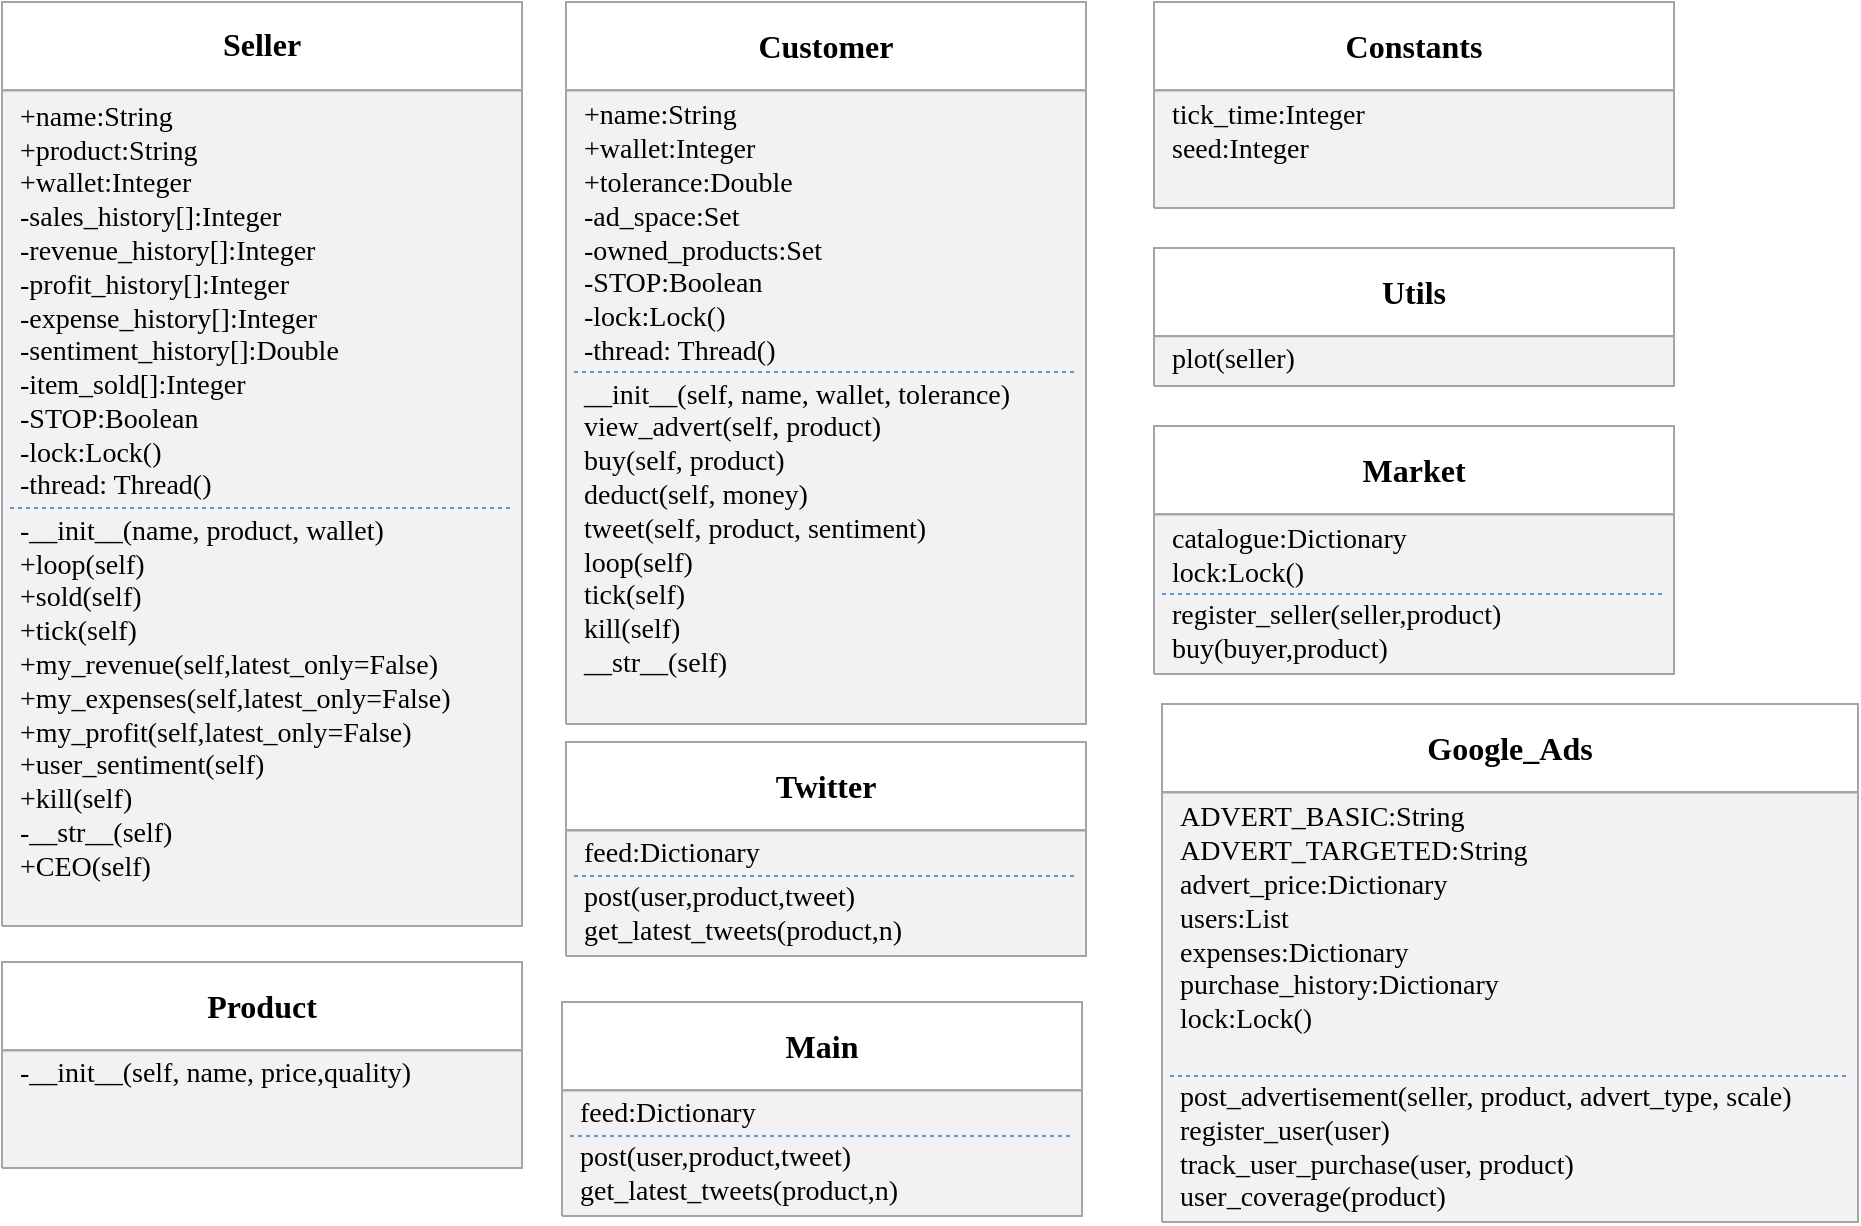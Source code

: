 <mxfile type="github" version="12.1.8" pages="2">
  <diagram id="Page-1" name="Page-1">
    <mxGraphModel grid="1" dx="1408" dy="757" gridSize="10" guides="1" tooltips="1" connect="1" arrows="1" fold="1" page="1" pageScale="1" pageWidth="850" pageHeight="1100" math="0" shadow="0">
      <root>
        <mxCell id="0"/>
        <mxCell id="1" parent="0"/>
        <mxCell id="3" parent="1" vertex="1" style="vsdxID=1;fillColor=none;gradientColor=none;strokeColor=none;spacingTop=3;spacingBottom=3;labelBackgroundColor=none;rounded=0;html=1;whiteSpace=wrap;">
          <mxGeometry as="geometry" height="361" width="260" y="48" x="346"/>
        </mxCell>
        <mxCell id="4" parent="3" vertex="1" style="vsdxID=2;fillColor=#f2f2f2;gradientColor=none;shape=stencil(1ZJBDsIgEEVPwxJDYeEBal16h4mlLRGhGdC2txcyGtsm2sSduz/z3wwEPlNl6KDXTIoQ0V/0YOrYMXVgUhrXaTQxKaYqpsrGo27R31xNdQ+ZzOrq73nDSHMiT0gxUVUIqo+EWuNm6Mv8DZY7uf+Mb8CA5+TiEz7BiXCcVo2NbWLkMJrA0UeIxrsFbQFbzdNJvLHQLqwwaN3P2sW/3O3rIy+/L4l3RhpjLUVs7q8zlVqUR1U9AA==);strokeColor=#a5a5a5;labelBackgroundColor=none;rounded=0;html=1;whiteSpace=wrap;">
          <mxGeometry as="geometry" height="361" width="260"/>
        </mxCell>
        <mxCell id="5" parent="3" vertex="1" style="vsdxID=3;fillColor=#ffffff;gradientColor=none;shape=stencil(1ZJNDoMgEIVPw5IE4QjWLr3DpIKSUjADrXr7QqZp1TQuuutufr6ZN5k8puo4wKiZFDFhuOrJdmlg6sSktH7QaFOOmGqYqk1A3WO4+47yEQpZolt4lA0zzYkyIcVCWSUoPxMKeMk9fKEttATjsisc7hIzh9lGjiFBssFvWAfYa551uHHQb1px0npclav/uMxZv3rvW+r7g4/hA/RHcCefg48vjHWObLXu732US+RB1TwB);strokeColor=#a5a5a5;labelBackgroundColor=none;rounded=0;html=1;whiteSpace=wrap;">
          <mxGeometry as="geometry" height="44" width="260"/>
        </mxCell>
        <mxCell id="6" value="&lt;p style=&quot;align:center;margin-left:0;margin-right:0;margin-top:0px;margin-bottom:0px;text-indent:0;valign:middle;direction:ltr;&quot;&gt;&lt;font style=&quot;font-size:16px;font-family:Calibri;color:#000000;direction:ltr;letter-spacing:0px;line-height:120%;opacity:1&quot;&gt;&lt;b&gt;Customer&lt;br/&gt;&lt;/b&gt;&lt;/font&gt;&lt;/p&gt;" parent="3" vertex="1" style="text;vsdxID=1;fillColor=none;gradientColor=none;strokeColor=none;spacingTop=3;spacingBottom=3;labelBackgroundColor=none;rounded=0;html=1;whiteSpace=wrap;verticalAlign=middle;align=center;;html=1;">
          <mxGeometry as="geometry" height="44.31" width="260" y="-0.13"/>
        </mxCell>
        <mxCell id="7" value="&lt;font style=&quot;font-size:14px;font-family:Calibri;color:#000000;direction:ltr;letter-spacing:0px;line-height:120%;opacity:1&quot;&gt;+name:String&lt;br/&gt;+wallet:Integer&lt;br/&gt;+tolerance:Double&lt;br/&gt;-ad_space:Set&lt;br/&gt;-owned_products:Set&lt;br/&gt;-STOP:Boolean&lt;br/&gt;-lock:Lock()&lt;br/&gt;-thread: Thread()&lt;br/&gt;&lt;/font&gt;" parent="1" vertex="1" style="verticalAlign=middle;align=left;vsdxID=6;fillColor=#5b9bd5;gradientColor=none;fillOpacity=0;shape=stencil(nZBLDoAgDERP0z3SIyjew0SURgSD+Lu9kMZoXLhwN9N5bdMClrNpJg1SzDH4QW/URgNYgZTkjA4UkwJUgGXng+6DX1zLfmoymdXo1zxh5z6RO6Q42BWCfc2oJfdAr/AX/IH+BF/rk7hv7MjaZ/L+RirxJ1Gd);strokeColor=#5b9bd5;spacingTop=-3;spacingBottom=-3;spacingLeft=3;spacingRight=-3;labelBackgroundColor=none;rounded=0;html=1;whiteSpace=wrap;">
          <mxGeometry as="geometry" height="135" width="252" y="96" x="350"/>
        </mxCell>
        <mxCell id="8" parent="1" vertex="1" style="vsdxID=7;fillColor=#ffffff;gradientColor=none;shape=stencil(fY9LDoAgDERP0z3SeALUe5gI0ohgEH+3F9KFxoW7mfa1nQKq1faLBinWFMOkDxqSBWxASvJWR0pZAbaAyoSoxxg2P7Bf+kIWNYe9bDh5TpQJKS52NduOSUf+RVbij83iOWHIOU747n8j5RK/g+0N);dashed=1;dashPattern=2.00 2.00;strokeColor=#5b9bd5;labelBackgroundColor=none;rounded=0;html=1;whiteSpace=wrap;">
          <mxGeometry as="geometry" height="4" width="252" y="231" x="350"/>
        </mxCell>
        <mxCell id="9" value="&lt;font style=&quot;font-size: 14px ; font-family: &amp;#34;calibri&amp;#34; ; color: #000000 ; direction: ltr ; letter-spacing: 0px ; line-height: 120% ; opacity: 1&quot;&gt;__init__(self, name, wallet, tolerance)&lt;br&gt;view_advert(self, product)&lt;br&gt;buy(self, product)&lt;br&gt;deduct(self, money)&lt;br&gt;tweet(self, product, sentiment)&lt;br&gt;loop(self)&lt;br&gt;tick(self)&lt;br&gt;kill(self)&lt;br&gt;__str__(self)&lt;br&gt;&lt;br&gt;&lt;/font&gt;" parent="1" vertex="1" style="verticalAlign=middle;align=left;vsdxID=8;fillColor=#5b9bd5;gradientColor=none;fillOpacity=0;shape=stencil(nZBLDoAgDERP0z3SIyjew0SURgSD+Lu9kMZoXLhwN9N5bdMClrNpJg1SzDH4QW/URgNYgZTkjA4UkwJUgGXng+6DX1zLfmoymdXo1zxh5z6RO6Q42BWCfc2oJfdAr/AX/IH+BF/rk7hv7MjaZ/L+RirxJ1Gd);strokeColor=#5b9bd5;spacingTop=-3;spacingBottom=-3;spacingLeft=3;spacingRight=-3;labelBackgroundColor=none;rounded=0;html=1;whiteSpace=wrap;">
          <mxGeometry as="geometry" height="169" width="252" y="235" x="350"/>
        </mxCell>
        <mxCell id="10" parent="1" vertex="1" style="vsdxID=31;fillColor=none;gradientColor=none;strokeColor=none;spacingTop=3;spacingBottom=3;labelBackgroundColor=none;rounded=0;html=1;whiteSpace=wrap;">
          <mxGeometry as="geometry" height="462" width="260" y="48" x="64"/>
        </mxCell>
        <mxCell id="11" parent="10" vertex="1" style="vsdxID=32;fillColor=#f2f2f2;gradientColor=none;shape=stencil(1ZJBDsIgEEVPwxJDISa6rnXZO0wsbYkIzRRte3sho7FtYhfu3P2Z/2Yg8JnK+xY6zaToA/qrHkwVWqZOTErjWo0mRMVUwVRee9QN+rurqO4gkUnd/CNtGGlOpAkpJqoyQfWZUGvcDH2bP8HH3f7wnd5mAS/RxBdbQkk0TqvG9jIxchhNz9EHCMa7BWwBG83jQby20CysftC6m7WzP7na1guvvi6KTz5qYy3Fa+6v8xRblEVVPAE=);strokeColor=#a5a5a5;labelBackgroundColor=none;rounded=0;html=1;whiteSpace=wrap;">
          <mxGeometry as="geometry" height="462" width="260"/>
        </mxCell>
        <mxCell id="12" parent="10" vertex="1" style="vsdxID=33;fillColor=#ffffff;gradientColor=none;shape=stencil(1ZJNDoMgEIVPw5IE4QjWLr3DpIKSUjADrXr7QqZp1TQuuutufr6ZN5k8puo4wKiZFDFhuOrJdmlg6sSktH7QaFOOmGqYqk1A3WO4+47yEQpZolt4lA0zzYkyIcVCWSUoPxMKeMk9fKEttATjsisc7hIzh9lGjiFBssFvWAfYa551uHHQb1px0npclav/uMxZv3rvW+r7g4/hA/RHcCefg48vjHWObLXu732US+RB1TwB);strokeColor=#a5a5a5;labelBackgroundColor=none;rounded=0;html=1;whiteSpace=wrap;">
          <mxGeometry as="geometry" height="44" width="260"/>
        </mxCell>
        <mxCell id="13" value="&lt;p style=&quot;align:center;margin-left:0;margin-right:0;margin-top:0px;margin-bottom:0px;text-indent:0;valign:middle;direction:ltr;&quot;&gt;&lt;font style=&quot;font-size:16px;font-family:Calibri;color:#000000;direction:ltr;letter-spacing:0px;line-height:120%;opacity:1&quot;&gt;&lt;b&gt;Seller&lt;br/&gt;&lt;/b&gt;&lt;/font&gt;&lt;/p&gt;" parent="10" vertex="1" style="text;vsdxID=31;fillColor=none;gradientColor=none;strokeColor=none;spacingTop=3;spacingBottom=3;labelBackgroundColor=none;rounded=0;html=1;whiteSpace=wrap;verticalAlign=middle;align=center;;html=1;">
          <mxGeometry as="geometry" height="44.31" width="260" y="-0.73"/>
        </mxCell>
        <mxCell id="14" value="&lt;font style=&quot;font-size:14px;font-family:Calibri;color:#000000;direction:ltr;letter-spacing:0px;line-height:120%;opacity:1&quot;&gt;+name:String&lt;br/&gt;+product:String&lt;br/&gt;+wallet:Integer&lt;br/&gt;-sales_history[]:Integer&lt;br/&gt;-revenue_history[]:Integer&lt;br/&gt;-profit_history[]:Integer&lt;br/&gt;-expense_history[]:Integer&lt;br/&gt;-sentiment_history[]:Double&lt;br/&gt;-item_sold[]:Integer&lt;br/&gt;-STOP:Boolean&lt;br/&gt;-lock:Lock()&lt;br/&gt;-thread: Thread()&lt;br/&gt;&lt;/font&gt;" parent="1" vertex="1" style="verticalAlign=middle;align=left;vsdxID=36;fillColor=#5b9bd5;gradientColor=none;fillOpacity=0;shape=stencil(nZBLDoAgDERP0z3SIyjew0SURgSD+Lu9kMZoXLhwN9N5bdMClrNpJg1SzDH4QW/URgNYgZTkjA4UkwJUgGXng+6DX1zLfmoymdXo1zxh5z6RO6Q42BWCfc2oJfdAr/AX/IH+BF/rk7hv7MjaZ/L+RirxJ1Gd);strokeColor=#5b9bd5;spacingTop=-3;spacingBottom=-3;spacingLeft=3;spacingRight=-3;labelBackgroundColor=none;rounded=0;html=1;whiteSpace=wrap;">
          <mxGeometry as="geometry" height="203" width="252" y="96" x="68"/>
        </mxCell>
        <mxCell id="15" parent="1" vertex="1" style="vsdxID=37;fillColor=#ffffff;gradientColor=none;shape=stencil(fY9LDoAgDERP0z3SeALUe5gI0ohgEH+3F9KFxoW7mfa1nQKq1faLBinWFMOkDxqSBWxASvJWR0pZAbaAyoSoxxg2P7Bf+kIWNYe9bDh5TpQJKS52NduOSUf+RVbij83iOWHIOU747n8j5RK/g+0N);dashed=1;dashPattern=2.00 2.00;strokeColor=#5b9bd5;labelBackgroundColor=none;rounded=0;html=1;whiteSpace=wrap;">
          <mxGeometry as="geometry" height="4" width="252" y="299" x="68"/>
        </mxCell>
        <mxCell id="16" value="&lt;font style=&quot;font-size:14px;font-family:Calibri;color:#000000;direction:ltr;letter-spacing:0px;line-height:120%;opacity:1&quot;&gt;-__init__(name, product, wallet)&lt;br/&gt;+loop(self)&lt;br/&gt;+sold(self)&lt;br/&gt;+tick(self)&lt;br/&gt;+my_revenue(self,latest_only=False)&lt;br/&gt;+my_expenses(self,latest_only=False)&lt;br/&gt;+my_profit(self,latest_only=False)&lt;br/&gt;+user_sentiment(self)&lt;br/&gt;+kill(self)&lt;br/&gt;-__str__(self)&lt;br/&gt;+CEO(self)&lt;br/&gt;&lt;br/&gt;&lt;/font&gt;" parent="1" vertex="1" style="verticalAlign=middle;align=left;vsdxID=38;fillColor=#5b9bd5;gradientColor=none;fillOpacity=0;shape=stencil(nZBLDoAgDERP0z3SIyjew0SURgSD+Lu9kMZoXLhwN9N5bdMClrNpJg1SzDH4QW/URgNYgZTkjA4UkwJUgGXng+6DX1zLfmoymdXo1zxh5z6RO6Q42BWCfc2oJfdAr/AX/IH+BF/rk7hv7MjaZ/L+RirxJ1Gd);strokeColor=#5b9bd5;spacingTop=-3;spacingBottom=-3;spacingLeft=3;spacingRight=-3;labelBackgroundColor=none;rounded=0;html=1;whiteSpace=wrap;">
          <mxGeometry as="geometry" height="203" width="252" y="303" x="68"/>
        </mxCell>
        <mxCell id="17" parent="1" vertex="1" style="vsdxID=42;fillColor=none;gradientColor=none;strokeColor=none;spacingTop=3;spacingBottom=3;labelBackgroundColor=none;rounded=0;html=1;whiteSpace=wrap;">
          <mxGeometry as="geometry" height="103" width="260" y="48" x="640"/>
        </mxCell>
        <mxCell id="18" parent="17" vertex="1" style="vsdxID=43;fillColor=#f2f2f2;gradientColor=none;shape=stencil(1ZJBDsIgEEVPwxJDwcS4rnXpHSaWtkSEZoq2vb2Q0dg20Sbu3P2Z/2Yg8JnKuwZazaToAvqL7k0ZGqYOTErjGo0mRMVUwVReedQ1+psrqW4hkUld/T1tGGhOpAkpRqoyQfWRUGvcBH2ZP8FbudnvPuMrMOA5uviET3AiHMdFY2WbGDgMpuPoAwTj3Yy2gLXm8SReWahnVtdr3U7a2b/c7dsjL74vindGKmMtRWzqLzMVW5RHVTwA);strokeColor=#a5a5a5;labelBackgroundColor=none;rounded=0;html=1;whiteSpace=wrap;">
          <mxGeometry as="geometry" height="103" width="260"/>
        </mxCell>
        <mxCell id="19" parent="17" vertex="1" style="vsdxID=44;fillColor=#ffffff;gradientColor=none;shape=stencil(1ZJNDoMgEIVPw5IE4QjWLr3DpIKSUjADrXr7QqZp1TQuuutufr6ZN5k8puo4wKiZFDFhuOrJdmlg6sSktH7QaFOOmGqYqk1A3WO4+47yEQpZolt4lA0zzYkyIcVCWSUoPxMKeMk9fKEttATjsisc7hIzh9lGjiFBssFvWAfYa551uHHQb1px0npclav/uMxZv3rvW+r7g4/hA/RHcCefg48vjHWObLXu732US+RB1TwB);strokeColor=#a5a5a5;labelBackgroundColor=none;rounded=0;html=1;whiteSpace=wrap;">
          <mxGeometry as="geometry" height="44" width="260"/>
        </mxCell>
        <mxCell id="20" value="&lt;p style=&quot;align:center;margin-left:0;margin-right:0;margin-top:0px;margin-bottom:0px;text-indent:0;valign:middle;direction:ltr;&quot;&gt;&lt;font style=&quot;font-size:16px;font-family:Calibri;color:#000000;direction:ltr;letter-spacing:0px;line-height:120%;opacity:1&quot;&gt;&lt;b&gt;Constants&lt;br/&gt;&lt;/b&gt;&lt;/font&gt;&lt;/p&gt;" parent="17" vertex="1" style="text;vsdxID=42;fillColor=none;gradientColor=none;strokeColor=none;spacingTop=3;spacingBottom=3;labelBackgroundColor=none;rounded=0;html=1;whiteSpace=wrap;verticalAlign=middle;align=center;;html=1;">
          <mxGeometry as="geometry" height="44.31" width="260" y="-0.12"/>
        </mxCell>
        <mxCell id="21" value="&lt;font style=&quot;font-size:14px;font-family:Calibri;color:#000000;direction:ltr;letter-spacing:0px;line-height:120%;opacity:1&quot;&gt;tick_time:Integer&lt;br/&gt;seed:Integer&lt;br/&gt;&lt;/font&gt;" parent="1" vertex="1" style="verticalAlign=middle;align=left;vsdxID=47;fillColor=#5b9bd5;gradientColor=none;fillOpacity=0;shape=stencil(nZBLDoAgDERP0z3SIyjew0SURgSD+Lu9kMZoXLhwN9N5bdMClrNpJg1SzDH4QW/URgNYgZTkjA4UkwJUgGXng+6DX1zLfmoymdXo1zxh5z6RO6Q42BWCfc2oJfdAr/AX/IH+BF/rk7hv7MjaZ/L+RirxJ1Gd);strokeColor=#5b9bd5;spacingTop=-3;spacingBottom=-3;spacingLeft=3;spacingRight=-3;labelBackgroundColor=none;rounded=0;html=1;whiteSpace=wrap;">
          <mxGeometry as="geometry" height="33" width="252" y="96" x="644"/>
        </mxCell>
        <mxCell id="22" value="" parent="1" vertex="1" style="verticalAlign=middle;align=left;vsdxID=49;fillColor=#5b9bd5;gradientColor=none;fillOpacity=0;shape=stencil(nZBLDoAgDERP0z3SIyjew0SURgSD+Lu9kMZoXLhwN9N5bdMClrNpJg1SzDH4QW/URgNYgZTkjA4UkwJUgGXng+6DX1zLfmoymdXo1zxh5z6RO6Q42BWCfc2oJfdAr/AX/IH+BF/rk7hv7MjaZ/L+RirxJ1Gd);strokeColor=#5b9bd5;spacingTop=-3;spacingBottom=-3;spacingLeft=3;spacingRight=-3;labelBackgroundColor=none;rounded=0;html=1;whiteSpace=wrap;">
          <mxGeometry as="geometry" height="16" width="252" y="130" x="644"/>
        </mxCell>
        <mxCell id="23" parent="1" vertex="1" style="vsdxID=50;fillColor=none;gradientColor=none;strokeColor=none;spacingTop=3;spacingBottom=3;labelBackgroundColor=none;rounded=0;html=1;whiteSpace=wrap;">
          <mxGeometry as="geometry" height="69" width="260" y="171" x="640"/>
        </mxCell>
        <mxCell id="24" parent="23" vertex="1" style="vsdxID=51;fillColor=#f2f2f2;gradientColor=none;shape=stencil(3ZLdDoIwDIWfZpeQsiKDa3/eY9EBi5ORMhXf3pFqRBM18dK7tuc7W5Megcuh1b0REoZAfm/OdhdagSshpe1aQzbESuBa4LL2ZBryx27Hfa8ncqoO/jS9MLIPJoeEC3cZcL9h1Nluht7Fn+AC06p6j3+BNW2jSjdYQi5LAFyoCkqVSsVmurlVUVQ5ImCmZIZpmbP85ScYEz3aISEfdLC+e6KdpsYkcYukdrp5koazMf1snP3D3p+O83L2WDyyVVvnOJpz/TWLccQ5xvUV);strokeColor=#a5a5a5;labelBackgroundColor=none;rounded=0;html=1;whiteSpace=wrap;">
          <mxGeometry as="geometry" height="69" width="260"/>
        </mxCell>
        <mxCell id="25" parent="23" vertex="1" style="vsdxID=52;fillColor=#ffffff;gradientColor=none;shape=stencil(1ZJNDoMgEIVPw5IE4QjWLr3DpIKSUjADrXr7QqZp1TQuuutufr6ZN5k8puo4wKiZFDFhuOrJdmlg6sSktH7QaFOOmGqYqk1A3WO4+47yEQpZolt4lA0zzYkyIcVCWSUoPxMKeMk9fKEttATjsisc7hIzh9lGjiFBssFvWAfYa551uHHQb1px0npclav/uMxZv3rvW+r7g4/hA/RHcCefg48vjHWObLXu732US+RB1TwB);strokeColor=#a5a5a5;labelBackgroundColor=none;rounded=0;html=1;whiteSpace=wrap;">
          <mxGeometry as="geometry" height="44" width="260"/>
        </mxCell>
        <mxCell id="26" value="&lt;p style=&quot;align:center;margin-left:0;margin-right:0;margin-top:0px;margin-bottom:0px;text-indent:0;valign:middle;direction:ltr;&quot;&gt;&lt;font style=&quot;font-size:16px;font-family:Calibri;color:#000000;direction:ltr;letter-spacing:0px;line-height:120%;opacity:1&quot;&gt;&lt;b&gt;Utils&lt;br/&gt;&lt;/b&gt;&lt;/font&gt;&lt;/p&gt;" parent="23" vertex="1" style="text;vsdxID=50;fillColor=none;gradientColor=none;strokeColor=none;spacingTop=3;spacingBottom=3;labelBackgroundColor=none;rounded=0;html=1;whiteSpace=wrap;verticalAlign=middle;align=center;;html=1;">
          <mxGeometry as="geometry" height="44.31" width="260" y="-0.25"/>
        </mxCell>
        <mxCell id="27" value="&lt;font style=&quot;font-size:14px;font-family:Calibri;color:#000000;direction:ltr;letter-spacing:0px;line-height:120%;opacity:1&quot;&gt;plot(seller)&lt;br/&gt;&lt;/font&gt;" parent="1" vertex="1" style="verticalAlign=middle;align=left;vsdxID=55;fillColor=#5b9bd5;gradientColor=none;fillOpacity=0;shape=stencil(nZBLDoAgDERP0z3SIyjew0SURgSD+Lu9kMZoXLhwN9N5bdMClrNpJg1SzDH4QW/URgNYgZTkjA4UkwJUgGXng+6DX1zLfmoymdXo1zxh5z6RO6Q42BWCfc2oJfdAr/AX/IH+BF/rk7hv7MjaZ/L+RirxJ1Gd);strokeColor=#5b9bd5;spacingTop=-3;spacingBottom=-3;spacingLeft=3;spacingRight=-3;labelBackgroundColor=none;rounded=0;html=1;whiteSpace=wrap;">
          <mxGeometry as="geometry" height="16" width="252" y="219" x="644"/>
        </mxCell>
        <mxCell id="28" parent="1" vertex="1" style="vsdxID=58;fillColor=none;gradientColor=none;strokeColor=none;spacingTop=3;spacingBottom=3;labelBackgroundColor=none;rounded=0;html=1;whiteSpace=wrap;">
          <mxGeometry as="geometry" height="107" width="260" y="548" x="344"/>
        </mxCell>
        <mxCell id="29" parent="28" vertex="1" style="vsdxID=59;fillColor=#f2f2f2;gradientColor=none;shape=stencil(1ZJBDsIgEEVPwxJDwcQD1LrsHSaWtkSEZoq2vb2Q0dg20Sbu3P2Z/2Yg8JnK+xY6zaToA/qLHkwVWqaOTErjWo0mRMVUwVRee9QN+purqO4gkUld/T1tGGlOpAkpJqoyQfWJUGvcDH2ZP8H7bKcOn/ENGPAcXXzCJZSE47RqbGwTI4fR9Bx9gGC8W9AWsNE8nsRrC83C6getu1k7+5e7fXvk1fdF8c5IbayliM39daZii/Koigc=);strokeColor=#a5a5a5;labelBackgroundColor=none;rounded=0;html=1;whiteSpace=wrap;">
          <mxGeometry as="geometry" height="107" width="260"/>
        </mxCell>
        <mxCell id="30" parent="28" vertex="1" style="vsdxID=60;fillColor=#ffffff;gradientColor=none;shape=stencil(1ZJNDoMgEIVPw5IE4QjWLr3DpIKSUjADrXr7QqZp1TQuuutufr6ZN5k8puo4wKiZFDFhuOrJdmlg6sSktH7QaFOOmGqYqk1A3WO4+47yEQpZolt4lA0zzYkyIcVCWSUoPxMKeMk9fKEttATjsisc7hIzh9lGjiFBssFvWAfYa551uHHQb1px0npclav/uMxZv3rvW+r7g4/hA/RHcCefg48vjHWObLXu732US+RB1TwB);strokeColor=#a5a5a5;labelBackgroundColor=none;rounded=0;html=1;whiteSpace=wrap;">
          <mxGeometry as="geometry" height="44" width="260"/>
        </mxCell>
        <mxCell id="31" value="&lt;p style=&quot;align:center;margin-left:0;margin-right:0;margin-top:0px;margin-bottom:0px;text-indent:0;valign:middle;direction:ltr;&quot;&gt;&lt;font style=&quot;font-size:16px;font-family:Calibri;color:#000000;direction:ltr;letter-spacing:0px;line-height:120%;opacity:1&quot;&gt;&lt;b&gt;Main&lt;br/&gt;&lt;/b&gt;&lt;/font&gt;&lt;/p&gt;" parent="28" vertex="1" style="text;vsdxID=58;fillColor=none;gradientColor=none;strokeColor=none;spacingTop=3;spacingBottom=3;labelBackgroundColor=none;rounded=0;html=1;whiteSpace=wrap;verticalAlign=middle;align=center;;html=1;">
          <mxGeometry as="geometry" height="44.31" width="260" y="-0.12"/>
        </mxCell>
        <mxCell id="32" value="&lt;font style=&quot;font-size:14px;font-family:Calibri;color:#000000;direction:ltr;letter-spacing:0px;line-height:120%;opacity:1&quot;&gt;feed:Dictionary&lt;br/&gt;&lt;/font&gt;" parent="1" vertex="1" style="verticalAlign=middle;align=left;vsdxID=63;fillColor=#5b9bd5;gradientColor=none;fillOpacity=0;shape=stencil(nZBLDoAgDERP0z3SIyjew0SURgSD+Lu9kMZoXLhwN9N5bdMClrNpJg1SzDH4QW/URgNYgZTkjA4UkwJUgGXng+6DX1zLfmoymdXo1zxh5z6RO6Q42BWCfc2oJfdAr/AX/IH+BF/rk7hv7MjaZ/L+RirxJ1Gd);strokeColor=#5b9bd5;spacingTop=-3;spacingBottom=-3;spacingLeft=3;spacingRight=-3;labelBackgroundColor=none;rounded=0;html=1;whiteSpace=wrap;">
          <mxGeometry as="geometry" height="16" width="252" y="596" x="348"/>
        </mxCell>
        <mxCell id="33" parent="1" vertex="1" style="vsdxID=64;fillColor=#ffffff;gradientColor=none;shape=stencil(fY9LDoAgDERP0z3SeALUe5gI0ohgEH+3F9KFxoW7mfa1nQKq1faLBinWFMOkDxqSBWxASvJWR0pZAbaAyoSoxxg2P7Bf+kIWNYe9bDh5TpQJKS52NduOSUf+RVbij83iOWHIOU747n8j5RK/g+0N);dashed=1;dashPattern=2.00 2.00;strokeColor=#5b9bd5;labelBackgroundColor=none;rounded=0;html=1;whiteSpace=wrap;">
          <mxGeometry as="geometry" height="4" width="252" y="613" x="348"/>
        </mxCell>
        <mxCell id="34" value="&lt;font style=&quot;font-size:14px;font-family:Calibri;color:#000000;direction:ltr;letter-spacing:0px;line-height:120%;opacity:1&quot;&gt;post(user,product,tweet)&lt;br/&gt;get_latest_tweets(product,n)&lt;br/&gt;&lt;/font&gt;" parent="1" vertex="1" style="verticalAlign=middle;align=left;vsdxID=65;fillColor=#5b9bd5;gradientColor=none;fillOpacity=0;shape=stencil(nZBLDoAgDERP0z3SIyjew0SURgSD+Lu9kMZoXLhwN9N5bdMClrNpJg1SzDH4QW/URgNYgZTkjA4UkwJUgGXng+6DX1zLfmoymdXo1zxh5z6RO6Q42BWCfc2oJfdAr/AX/IH+BF/rk7hv7MjaZ/L+RirxJ1Gd);strokeColor=#5b9bd5;spacingTop=-3;spacingBottom=-3;spacingLeft=3;spacingRight=-3;labelBackgroundColor=none;rounded=0;html=1;whiteSpace=wrap;">
          <mxGeometry as="geometry" height="33" width="252" y="617" x="348"/>
        </mxCell>
        <mxCell id="35" parent="1" vertex="1" style="vsdxID=66;fillColor=none;gradientColor=none;strokeColor=none;spacingTop=3;spacingBottom=3;labelBackgroundColor=none;rounded=0;html=1;whiteSpace=wrap;">
          <mxGeometry as="geometry" height="103" width="260" y="528" x="64"/>
        </mxCell>
        <mxCell id="36" parent="35" vertex="1" style="vsdxID=67;fillColor=#f2f2f2;gradientColor=none;shape=stencil(1ZJBDsIgEEVPwxJDwcS4rnXpHSaWtkSEZoq2vb2Q0dg20Sbu3P2Z/2Yg8JnKuwZazaToAvqL7k0ZGqYOTErjGo0mRMVUwVReedQ1+psrqW4hkUld/T1tGGhOpAkpRqoyQfWRUGvcBH2ZP8FbudnvPuMrMOA5uviET3AiHMdFY2WbGDgMpuPoAwTj3Yy2gLXm8SReWahnVtdr3U7a2b/c7dsjL74vindGKmMtRWzqLzMVW5RHVTwA);strokeColor=#a5a5a5;labelBackgroundColor=none;rounded=0;html=1;whiteSpace=wrap;">
          <mxGeometry as="geometry" height="103" width="260"/>
        </mxCell>
        <mxCell id="37" parent="35" vertex="1" style="vsdxID=68;fillColor=#ffffff;gradientColor=none;shape=stencil(1ZJNDoMgEIVPw5IE4QjWLr3DpIKSUjADrXr7QqZp1TQuuutufr6ZN5k8puo4wKiZFDFhuOrJdmlg6sSktH7QaFOOmGqYqk1A3WO4+47yEQpZolt4lA0zzYkyIcVCWSUoPxMKeMk9fKEttATjsisc7hIzh9lGjiFBssFvWAfYa551uHHQb1px0npclav/uMxZv3rvW+r7g4/hA/RHcCefg48vjHWObLXu732US+RB1TwB);strokeColor=#a5a5a5;labelBackgroundColor=none;rounded=0;html=1;whiteSpace=wrap;">
          <mxGeometry as="geometry" height="44" width="260"/>
        </mxCell>
        <mxCell id="38" value="&lt;p style=&quot;align:center;margin-left:0;margin-right:0;margin-top:0px;margin-bottom:0px;text-indent:0;valign:middle;direction:ltr;&quot;&gt;&lt;font style=&quot;font-size:16px;font-family:Calibri;color:#000000;direction:ltr;letter-spacing:0px;line-height:120%;opacity:1&quot;&gt;&lt;b&gt;Product&lt;br/&gt;&lt;/b&gt;&lt;/font&gt;&lt;/p&gt;" parent="35" vertex="1" style="text;vsdxID=66;fillColor=none;gradientColor=none;strokeColor=none;spacingTop=3;spacingBottom=3;labelBackgroundColor=none;rounded=0;html=1;whiteSpace=wrap;verticalAlign=middle;align=center;;html=1;">
          <mxGeometry as="geometry" height="44.31" width="260" y="-0.12"/>
        </mxCell>
        <mxCell id="39" value="&lt;font style=&quot;font-size:14px;font-family:Calibri;color:#000000;direction:ltr;letter-spacing:0px;line-height:120%;opacity:1&quot;&gt;-__init__(self, name, price,quality)&lt;br/&gt;&lt;br/&gt;&lt;br/&gt;&lt;/font&gt;" parent="1" vertex="1" style="verticalAlign=middle;align=left;vsdxID=73;fillColor=#5b9bd5;gradientColor=none;fillOpacity=0;shape=stencil(nZBLDoAgDERP0z3SIyjew0SURgSD+Lu9kMZoXLhwN9N5bdMClrNpJg1SzDH4QW/URgNYgZTkjA4UkwJUgGXng+6DX1zLfmoymdXo1zxh5z6RO6Q42BWCfc2oJfdAr/AX/IH+BF/rk7hv7MjaZ/L+RirxJ1Gd);strokeColor=#5b9bd5;spacingTop=-3;spacingBottom=-3;spacingLeft=3;spacingRight=-3;labelBackgroundColor=none;rounded=0;html=1;whiteSpace=wrap;">
          <mxGeometry as="geometry" height="50" width="252" y="576" x="68"/>
        </mxCell>
        <mxCell id="40" parent="1" vertex="1" style="vsdxID=74;fillColor=none;gradientColor=none;strokeColor=none;spacingTop=3;spacingBottom=3;labelBackgroundColor=none;rounded=0;html=1;whiteSpace=wrap;">
          <mxGeometry as="geometry" height="124" width="260" y="260" x="640"/>
        </mxCell>
        <mxCell id="41" parent="40" vertex="1" style="vsdxID=75;fillColor=#f2f2f2;gradientColor=none;shape=stencil(1ZJBDsIgEEVPwxJDIcYD1LrsHSaWtkSEZoq2vb2Q0dg20Sbu3P2Z/2Yg8JnK+xY6zaToA/qLHkwVWqaOTErjWo0mRMVUwVRee9QN+purqO4gkUld/T1tGGlOpAkpJqoyQfWJUGvcDH2ZP8FqvzvIz/gGDHiOLj7hEkrCcVo1NraJkcNoeo4+QDDeLWgL2GgeT+K1hWZh9YPW3ayd/cvdvj3y6vuieGekNtZSxOb+OlOxRXlUxQM=);strokeColor=#a5a5a5;labelBackgroundColor=none;rounded=0;html=1;whiteSpace=wrap;">
          <mxGeometry as="geometry" height="124" width="260"/>
        </mxCell>
        <mxCell id="42" parent="40" vertex="1" style="vsdxID=76;fillColor=#ffffff;gradientColor=none;shape=stencil(1ZJNDoMgEIVPw5IE4QjWLr3DpIKSUjADrXr7QqZp1TQuuutufr6ZN5k8puo4wKiZFDFhuOrJdmlg6sSktH7QaFOOmGqYqk1A3WO4+47yEQpZolt4lA0zzYkyIcVCWSUoPxMKeMk9fKEttATjsisc7hIzh9lGjiFBssFvWAfYa551uHHQb1px0npclav/uMxZv3rvW+r7g4/hA/RHcCefg48vjHWObLXu732US+RB1TwB);strokeColor=#a5a5a5;labelBackgroundColor=none;rounded=0;html=1;whiteSpace=wrap;">
          <mxGeometry as="geometry" height="44" width="260"/>
        </mxCell>
        <mxCell id="43" value="&lt;p style=&quot;align:center;margin-left:0;margin-right:0;margin-top:0px;margin-bottom:0px;text-indent:0;valign:middle;direction:ltr;&quot;&gt;&lt;font style=&quot;font-size:16px;font-family:Calibri;color:#000000;direction:ltr;letter-spacing:0px;line-height:120%;opacity:1&quot;&gt;&lt;b&gt;Market&lt;br/&gt;&lt;/b&gt;&lt;/font&gt;&lt;/p&gt;" parent="40" vertex="1" style="text;vsdxID=74;fillColor=none;gradientColor=none;strokeColor=none;spacingTop=3;spacingBottom=3;labelBackgroundColor=none;rounded=0;html=1;whiteSpace=wrap;verticalAlign=middle;align=center;;html=1;">
          <mxGeometry as="geometry" height="44.31" width="260" y="-0.06"/>
        </mxCell>
        <mxCell id="44" value="&lt;font style=&quot;font-size:14px;font-family:Calibri;color:#000000;direction:ltr;letter-spacing:0px;line-height:120%;opacity:1&quot;&gt;catalogue:Dictionary&lt;br/&gt;lock:Lock()&lt;br/&gt;&lt;/font&gt;" parent="1" vertex="1" style="verticalAlign=middle;align=left;vsdxID=79;fillColor=#5b9bd5;gradientColor=none;fillOpacity=0;shape=stencil(nZBLDoAgDERP0z3SIyjew0SURgSD+Lu9kMZoXLhwN9N5bdMClrNpJg1SzDH4QW/URgNYgZTkjA4UkwJUgGXng+6DX1zLfmoymdXo1zxh5z6RO6Q42BWCfc2oJfdAr/AX/IH+BF/rk7hv7MjaZ/L+RirxJ1Gd);strokeColor=#5b9bd5;spacingTop=-3;spacingBottom=-3;spacingLeft=3;spacingRight=-3;labelBackgroundColor=none;rounded=0;html=1;whiteSpace=wrap;">
          <mxGeometry as="geometry" height="33" width="252" y="308" x="644"/>
        </mxCell>
        <mxCell id="45" parent="1" vertex="1" style="vsdxID=80;fillColor=#ffffff;gradientColor=none;shape=stencil(fY9LDoAgDERP0z3SeALUe5gI0ohgEH+3F9KFxoW7mfa1nQKq1faLBinWFMOkDxqSBWxASvJWR0pZAbaAyoSoxxg2P7Bf+kIWNYe9bDh5TpQJKS52NduOSUf+RVbij83iOWHIOU747n8j5RK/g+0N);dashed=1;dashPattern=2.00 2.00;strokeColor=#5b9bd5;labelBackgroundColor=none;rounded=0;html=1;whiteSpace=wrap;">
          <mxGeometry as="geometry" height="4" width="252" y="342" x="644"/>
        </mxCell>
        <mxCell id="46" value="&lt;font style=&quot;font-size:14px;font-family:Calibri;color:#000000;direction:ltr;letter-spacing:0px;line-height:120%;opacity:1&quot;&gt;register_seller(seller,product)&lt;br/&gt;buy(buyer,product)&lt;br/&gt;&lt;/font&gt;" parent="1" vertex="1" style="verticalAlign=middle;align=left;vsdxID=81;fillColor=#5b9bd5;gradientColor=none;fillOpacity=0;shape=stencil(nZBLDoAgDERP0z3SIyjew0SURgSD+Lu9kMZoXLhwN9N5bdMClrNpJg1SzDH4QW/URgNYgZTkjA4UkwJUgGXng+6DX1zLfmoymdXo1zxh5z6RO6Q42BWCfc2oJfdAr/AX/IH+BF/rk7hv7MjaZ/L+RirxJ1Gd);strokeColor=#5b9bd5;spacingTop=-3;spacingBottom=-3;spacingLeft=3;spacingRight=-3;labelBackgroundColor=none;rounded=0;html=1;whiteSpace=wrap;">
          <mxGeometry as="geometry" height="33" width="252" y="346" x="644"/>
        </mxCell>
        <mxCell id="47" parent="1" vertex="1" style="vsdxID=84;fillColor=none;gradientColor=none;strokeColor=none;spacingTop=3;spacingBottom=3;labelBackgroundColor=none;rounded=0;html=1;whiteSpace=wrap;">
          <mxGeometry as="geometry" height="259" width="348" y="399" x="644"/>
        </mxCell>
        <mxCell id="48" parent="47" vertex="1" style="vsdxID=85;fillColor=#f2f2f2;gradientColor=none;shape=stencil(1ZJBDsIgEEVPwxJDYaH7Wpe9w8TSlojQTNG2txcyGtsm2sSduz/z3wwEPlN530KnmRR9QH/Rg6lCy9SRSWlcq9GEqJgqmMprj7pBf3MV1R0kMqmrv6cNI82JNCHFRFUmqD4Rao2boS/zN3i/E4fP+AYMeI4uPuESSsJxWjU2tomRw2h6jj5AMN4taAvYaB5P4rWFZmH1g9bdrJ39y92+PvLy+6J4Z6Q21lLE5v46U7FFeVTFAw==);strokeColor=#a5a5a5;labelBackgroundColor=none;rounded=0;html=1;whiteSpace=wrap;">
          <mxGeometry as="geometry" height="259" width="348"/>
        </mxCell>
        <mxCell id="49" parent="47" vertex="1" style="vsdxID=86;fillColor=#ffffff;gradientColor=none;shape=stencil(1ZJNDoMgEIVPw5IE4QjWLr3DpIKSUjADrXr7QqZp1TQuuutufr6ZN5k8puo4wKiZFDFhuOrJdmlg6sSktH7QaFOOmGqYqk1A3WO4+47yEQpZolt4lA0zzYkyIcVCWSUoPxMKeMk9fKEttATjsisc7hIzh9lGjiFBssFvWAfYa551uHHQb1px0npclav/uMxZv3rvW+r7g4/hA/RHcCefg48vjHWObLXu732US+RB1TwB);strokeColor=#a5a5a5;labelBackgroundColor=none;rounded=0;html=1;whiteSpace=wrap;">
          <mxGeometry as="geometry" height="44" width="348"/>
        </mxCell>
        <mxCell id="50" value="&lt;p style=&quot;align:center;margin-left:0;margin-right:0;margin-top:0px;margin-bottom:0px;text-indent:0;valign:middle;direction:ltr;&quot;&gt;&lt;font style=&quot;font-size:16px;font-family:Calibri;color:#000000;direction:ltr;letter-spacing:0px;line-height:120%;opacity:1&quot;&gt;&lt;b&gt;Google_Ads&lt;br/&gt;&lt;/b&gt;&lt;/font&gt;&lt;/p&gt;" parent="47" vertex="1" style="text;vsdxID=84;fillColor=none;gradientColor=none;strokeColor=none;spacingTop=3;spacingBottom=3;labelBackgroundColor=none;rounded=0;html=1;whiteSpace=wrap;verticalAlign=middle;align=center;;html=1;">
          <mxGeometry as="geometry" height="44.31" width="348" y="-0.52"/>
        </mxCell>
        <mxCell id="51" value="&lt;font style=&quot;font-size:14px;font-family:Calibri;color:#000000;direction:ltr;letter-spacing:0px;line-height:120%;opacity:1&quot;&gt;ADVERT_BASIC:String&lt;br/&gt;ADVERT_TARGETED:String&lt;br/&gt;advert_price:Dictionary&lt;br/&gt;users:List&lt;br/&gt;expenses:Dictionary&lt;br/&gt;purchase_history:Dictionary&lt;br/&gt;lock:Lock()&lt;br/&gt;&lt;br/&gt;&lt;/font&gt;" parent="1" vertex="1" style="verticalAlign=middle;align=left;vsdxID=89;fillColor=#5b9bd5;gradientColor=none;fillOpacity=0;shape=stencil(nZBLDoAgDERP0z3SIyjew0SURgSD+Lu9kMZoXLhwN9N5bdMClrNpJg1SzDH4QW/URgNYgZTkjA4UkwJUgGXng+6DX1zLfmoymdXo1zxh5z6RO6Q42BWCfc2oJfdAr/AX/IH+BF/rk7hv7MjaZ/L+RirxJ1Gd);strokeColor=#5b9bd5;spacingTop=-3;spacingBottom=-3;spacingLeft=3;spacingRight=-3;labelBackgroundColor=none;rounded=0;html=1;whiteSpace=wrap;">
          <mxGeometry as="geometry" height="135" width="340" y="447" x="648"/>
        </mxCell>
        <mxCell id="52" parent="1" vertex="1" style="vsdxID=90;fillColor=#ffffff;gradientColor=none;shape=stencil(fY9LDoAgDERP0z3SeALUe5gI0ohgEH+3F9KFxoW7mfa1nQKq1faLBinWFMOkDxqSBWxASvJWR0pZAbaAyoSoxxg2P7Bf+kIWNYe9bDh5TpQJKS52NduOSUf+RVbij83iOWHIOU747n8j5RK/g+0N);dashed=1;dashPattern=2.00 2.00;strokeColor=#5b9bd5;labelBackgroundColor=none;rounded=0;html=1;whiteSpace=wrap;">
          <mxGeometry as="geometry" height="4" width="340" y="583" x="648"/>
        </mxCell>
        <mxCell id="53" value="&lt;font style=&quot;font-size:14px;font-family:Calibri;color:#000000;direction:ltr;letter-spacing:0px;line-height:120%;opacity:1&quot;&gt;post_advertisement(seller, product, advert_type, scale)&lt;br/&gt;register_user(user)&lt;br/&gt;track_user_purchase(user, product)&lt;br/&gt;user_coverage(product)&lt;br/&gt;&lt;/font&gt;" parent="1" vertex="1" style="verticalAlign=middle;align=left;vsdxID=91;fillColor=#5b9bd5;gradientColor=none;fillOpacity=0;shape=stencil(nZBLDoAgDERP0z3SIyjew0SURgSD+Lu9kMZoXLhwN9N5bdMClrNpJg1SzDH4QW/URgNYgZTkjA4UkwJUgGXng+6DX1zLfmoymdXo1zxh5z6RO6Q42BWCfc2oJfdAr/AX/IH+BF/rk7hv7MjaZ/L+RirxJ1Gd);strokeColor=#5b9bd5;spacingTop=-3;spacingBottom=-3;spacingLeft=3;spacingRight=-3;labelBackgroundColor=none;rounded=0;html=1;whiteSpace=wrap;">
          <mxGeometry as="geometry" height="67" width="340" y="587" x="648"/>
        </mxCell>
        <mxCell id="54" parent="1" vertex="1" style="vsdxID=100;fillColor=none;gradientColor=none;strokeColor=none;spacingTop=3;spacingBottom=3;labelBackgroundColor=none;rounded=0;html=1;whiteSpace=wrap;">
          <mxGeometry as="geometry" height="107" width="260" y="418" x="346"/>
        </mxCell>
        <mxCell id="55" parent="54" vertex="1" style="vsdxID=101;fillColor=#f2f2f2;gradientColor=none;shape=stencil(1ZJBDsIgEEVPwxJDwcQD1LrsHSaWtkSEZoq2vb2Q0dg20Sbu3P2Z/2Yg8JnK+xY6zaToA/qLHkwVWqaOTErjWo0mRMVUwVRee9QN+purqO4gkUld/T1tGGlOpAkpJqoyQfWJUGvcDH2ZP8H7bKcOn/ENGPAcXXzCJZSE47RqbGwTI4fR9Bx9gGC8W9AWsNE8nsRrC83C6getu1k7+5e7fXvk1fdF8c5IbayliM39daZii/Koigc=);strokeColor=#a5a5a5;labelBackgroundColor=none;rounded=0;html=1;whiteSpace=wrap;">
          <mxGeometry as="geometry" height="107" width="260"/>
        </mxCell>
        <mxCell id="56" parent="54" vertex="1" style="vsdxID=102;fillColor=#ffffff;gradientColor=none;shape=stencil(1ZJNDoMgEIVPw5IE4QjWLr3DpIKSUjADrXr7QqZp1TQuuutufr6ZN5k8puo4wKiZFDFhuOrJdmlg6sSktH7QaFOOmGqYqk1A3WO4+47yEQpZolt4lA0zzYkyIcVCWSUoPxMKeMk9fKEttATjsisc7hIzh9lGjiFBssFvWAfYa551uHHQb1px0npclav/uMxZv3rvW+r7g4/hA/RHcCefg48vjHWObLXu732US+RB1TwB);strokeColor=#a5a5a5;labelBackgroundColor=none;rounded=0;html=1;whiteSpace=wrap;">
          <mxGeometry as="geometry" height="44" width="260"/>
        </mxCell>
        <mxCell id="57" value="&lt;p style=&quot;align:center;margin-left:0;margin-right:0;margin-top:0px;margin-bottom:0px;text-indent:0;valign:middle;direction:ltr;&quot;&gt;&lt;font style=&quot;font-size:16px;font-family:Calibri;color:#000000;direction:ltr;letter-spacing:0px;line-height:120%;opacity:1&quot;&gt;&lt;b&gt;Twitter&lt;br/&gt;&lt;/b&gt;&lt;/font&gt;&lt;/p&gt;" parent="54" vertex="1" style="text;vsdxID=100;fillColor=none;gradientColor=none;strokeColor=none;spacingTop=3;spacingBottom=3;labelBackgroundColor=none;rounded=0;html=1;whiteSpace=wrap;verticalAlign=middle;align=center;;html=1;">
          <mxGeometry as="geometry" height="44.31" width="260" y="-0.12"/>
        </mxCell>
        <mxCell id="58" value="&lt;font style=&quot;font-size:14px;font-family:Calibri;color:#000000;direction:ltr;letter-spacing:0px;line-height:120%;opacity:1&quot;&gt;feed:Dictionary&lt;br/&gt;&lt;/font&gt;" parent="1" vertex="1" style="verticalAlign=middle;align=left;vsdxID=105;fillColor=#5b9bd5;gradientColor=none;fillOpacity=0;shape=stencil(nZBLDoAgDERP0z3SIyjew0SURgSD+Lu9kMZoXLhwN9N5bdMClrNpJg1SzDH4QW/URgNYgZTkjA4UkwJUgGXng+6DX1zLfmoymdXo1zxh5z6RO6Q42BWCfc2oJfdAr/AX/IH+BF/rk7hv7MjaZ/L+RirxJ1Gd);strokeColor=#5b9bd5;spacingTop=-3;spacingBottom=-3;spacingLeft=3;spacingRight=-3;labelBackgroundColor=none;rounded=0;html=1;whiteSpace=wrap;">
          <mxGeometry as="geometry" height="16" width="252" y="466" x="350"/>
        </mxCell>
        <mxCell id="59" parent="1" vertex="1" style="vsdxID=106;fillColor=#ffffff;gradientColor=none;shape=stencil(fY9LDoAgDERP0z3SeALUe5gI0ohgEH+3F9KFxoW7mfa1nQKq1faLBinWFMOkDxqSBWxASvJWR0pZAbaAyoSoxxg2P7Bf+kIWNYe9bDh5TpQJKS52NduOSUf+RVbij83iOWHIOU747n8j5RK/g+0N);dashed=1;dashPattern=2.00 2.00;strokeColor=#5b9bd5;labelBackgroundColor=none;rounded=0;html=1;whiteSpace=wrap;">
          <mxGeometry as="geometry" height="4" width="252" y="483" x="350"/>
        </mxCell>
        <mxCell id="60" value="&lt;font style=&quot;font-size:14px;font-family:Calibri;color:#000000;direction:ltr;letter-spacing:0px;line-height:120%;opacity:1&quot;&gt;post(user,product,tweet)&lt;br/&gt;get_latest_tweets(product,n)&lt;br/&gt;&lt;/font&gt;" parent="1" vertex="1" style="verticalAlign=middle;align=left;vsdxID=107;fillColor=#5b9bd5;gradientColor=none;fillOpacity=0;shape=stencil(nZBLDoAgDERP0z3SIyjew0SURgSD+Lu9kMZoXLhwN9N5bdMClrNpJg1SzDH4QW/URgNYgZTkjA4UkwJUgGXng+6DX1zLfmoymdXo1zxh5z6RO6Q42BWCfc2oJfdAr/AX/IH+BF/rk7hv7MjaZ/L+RirxJ1Gd);strokeColor=#5b9bd5;spacingTop=-3;spacingBottom=-3;spacingLeft=3;spacingRight=-3;labelBackgroundColor=none;rounded=0;html=1;whiteSpace=wrap;">
          <mxGeometry as="geometry" height="33" width="252" y="487" x="350"/>
        </mxCell>
        <mxCell id="2" value="Connector" parent="0"/>
      </root>
    </mxGraphModel>
  </diagram>
  <diagram id="09Pgn7MEpDsy_0Y10EXo" name="Page-2">
    <mxGraphModel grid="1" dx="1408" dy="757" gridSize="10" guides="1" tooltips="1" connect="1" arrows="1" fold="1" page="1" pageScale="1" pageWidth="850" pageHeight="1100" math="0" shadow="0">
      <root>
        <mxCell id="oXCGPI5JZCk7XQ9g_qX2-0"/>
        <mxCell id="oXCGPI5JZCk7XQ9g_qX2-1" parent="oXCGPI5JZCk7XQ9g_qX2-0"/>
      </root>
    </mxGraphModel>
  </diagram>
</mxfile>
